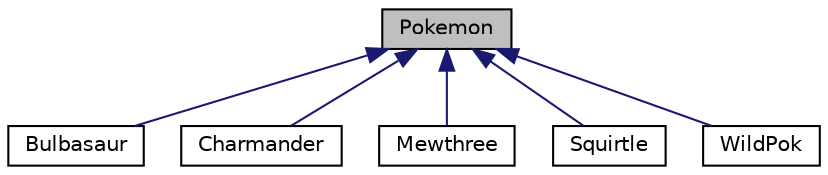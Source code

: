 digraph "Pokemon"
{
 // LATEX_PDF_SIZE
  edge [fontname="Helvetica",fontsize="10",labelfontname="Helvetica",labelfontsize="10"];
  node [fontname="Helvetica",fontsize="10",shape=record];
  Node1 [label="Pokemon",height=0.2,width=0.4,color="black", fillcolor="grey75", style="filled", fontcolor="black",tooltip=" "];
  Node1 -> Node2 [dir="back",color="midnightblue",fontsize="10",style="solid"];
  Node2 [label="Bulbasaur",height=0.2,width=0.4,color="black", fillcolor="white", style="filled",URL="$class_bulbasaur.html",tooltip=" "];
  Node1 -> Node3 [dir="back",color="midnightblue",fontsize="10",style="solid"];
  Node3 [label="Charmander",height=0.2,width=0.4,color="black", fillcolor="white", style="filled",URL="$class_charmander.html",tooltip=" "];
  Node1 -> Node4 [dir="back",color="midnightblue",fontsize="10",style="solid"];
  Node4 [label="Mewthree",height=0.2,width=0.4,color="black", fillcolor="white", style="filled",URL="$class_mewthree.html",tooltip=" "];
  Node1 -> Node5 [dir="back",color="midnightblue",fontsize="10",style="solid"];
  Node5 [label="Squirtle",height=0.2,width=0.4,color="black", fillcolor="white", style="filled",URL="$class_squirtle.html",tooltip=" "];
  Node1 -> Node6 [dir="back",color="midnightblue",fontsize="10",style="solid"];
  Node6 [label="WildPok",height=0.2,width=0.4,color="black", fillcolor="white", style="filled",URL="$class_wild_pok.html",tooltip=" "];
}
